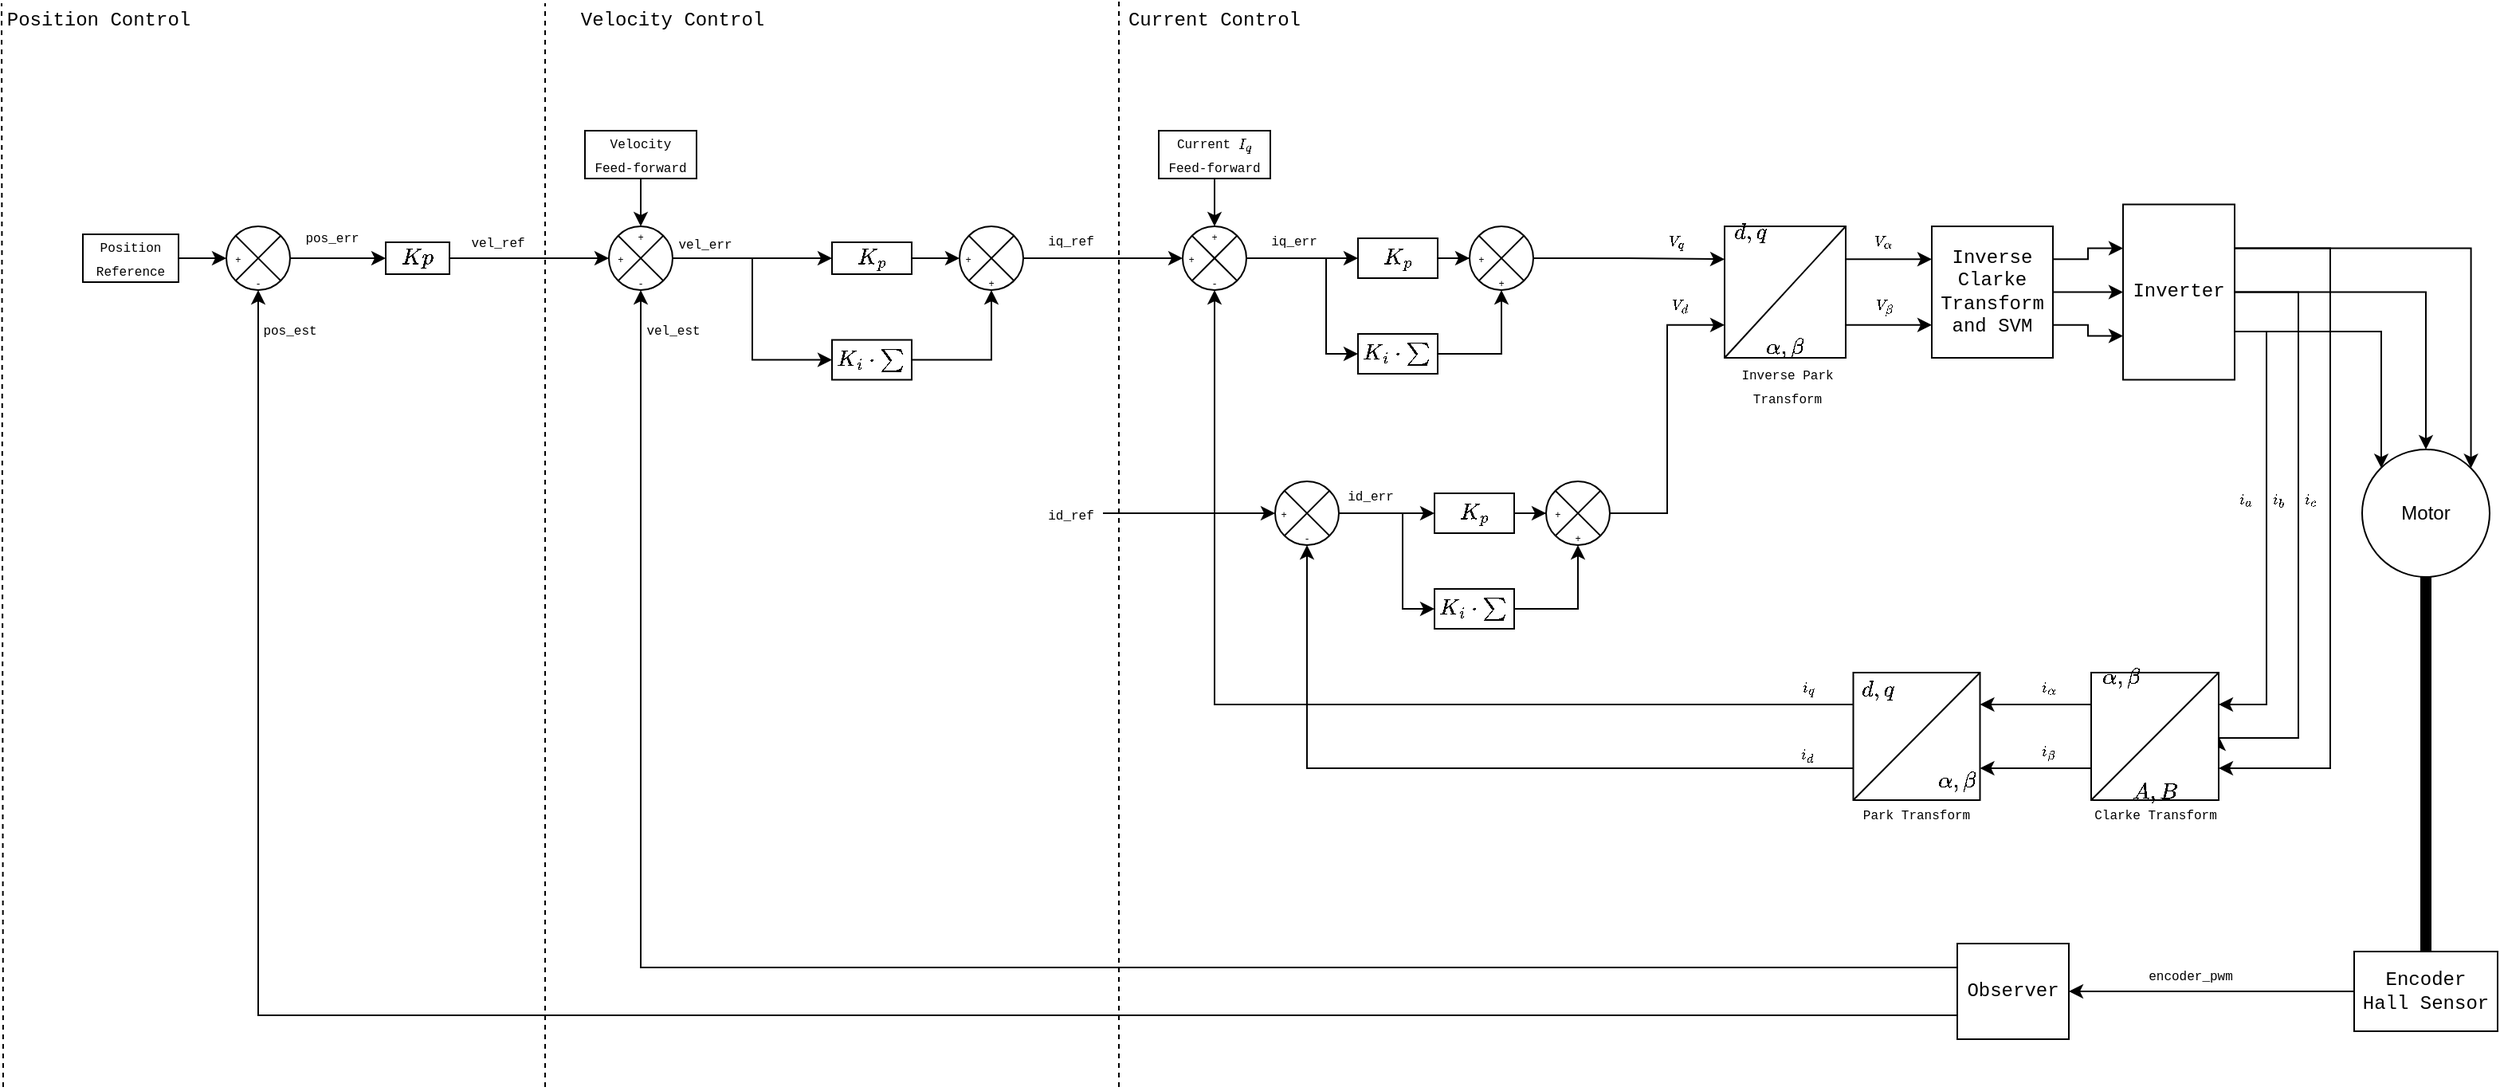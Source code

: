 <mxfile version="22.1.2" type="device">
  <diagram name="Page-1" id="fdCbxFBM2OWazR5PBitS">
    <mxGraphModel dx="1195" dy="712" grid="1" gridSize="10" guides="1" tooltips="1" connect="1" arrows="1" fold="1" page="1" pageScale="1" pageWidth="1654" pageHeight="1169" math="1" shadow="0">
      <root>
        <mxCell id="0" />
        <mxCell id="1" parent="0" />
        <mxCell id="RTeleccD0ga1fD90R1KI-10" style="edgeStyle=orthogonalEdgeStyle;rounded=0;orthogonalLoop=1;jettySize=auto;html=1;fontFamily=Courier New;" edge="1" parent="1" source="RTeleccD0ga1fD90R1KI-1" target="RTeleccD0ga1fD90R1KI-9">
          <mxGeometry relative="1" as="geometry" />
        </mxCell>
        <mxCell id="RTeleccD0ga1fD90R1KI-61" value="&lt;font style=&quot;font-size: 8px;&quot; face=&quot;Courier New&quot;&gt;pos_err&lt;/font&gt;" style="edgeLabel;html=1;align=center;verticalAlign=middle;resizable=0;points=[];" vertex="1" connectable="0" parent="RTeleccD0ga1fD90R1KI-10">
          <mxGeometry x="-0.102" relative="1" as="geometry">
            <mxPoint x="-1" y="-14" as="offset" />
          </mxGeometry>
        </mxCell>
        <mxCell id="RTeleccD0ga1fD90R1KI-1" value="&lt;font style=&quot;font-size: 6px;&quot;&gt;&lt;br&gt;+&amp;nbsp; &amp;nbsp; &amp;nbsp; &amp;nbsp;&lt;br&gt;-&lt;/font&gt;" style="shape=sumEllipse;perimeter=ellipsePerimeter;whiteSpace=wrap;html=1;backgroundOutline=1;align=center;verticalAlign=middle;fontFamily=Courier New;" vertex="1" parent="1">
          <mxGeometry x="150" y="300" width="40" height="40" as="geometry" />
        </mxCell>
        <mxCell id="RTeleccD0ga1fD90R1KI-17" style="edgeStyle=orthogonalEdgeStyle;rounded=0;orthogonalLoop=1;jettySize=auto;html=1;entryX=0;entryY=0.5;entryDx=0;entryDy=0;" edge="1" parent="1" source="RTeleccD0ga1fD90R1KI-3" target="RTeleccD0ga1fD90R1KI-15">
          <mxGeometry relative="1" as="geometry" />
        </mxCell>
        <mxCell id="RTeleccD0ga1fD90R1KI-18" style="edgeStyle=orthogonalEdgeStyle;rounded=0;orthogonalLoop=1;jettySize=auto;html=1;entryX=0;entryY=0.5;entryDx=0;entryDy=0;" edge="1" parent="1" source="RTeleccD0ga1fD90R1KI-3" target="RTeleccD0ga1fD90R1KI-22">
          <mxGeometry relative="1" as="geometry">
            <mxPoint x="591" y="415" as="targetPoint" />
          </mxGeometry>
        </mxCell>
        <mxCell id="RTeleccD0ga1fD90R1KI-3" value="&lt;font style=&quot;font-size: 6px;&quot;&gt;+&lt;br&gt;+&amp;nbsp; &amp;nbsp; &amp;nbsp; &amp;nbsp;&lt;br&gt;-&lt;/font&gt;" style="shape=sumEllipse;perimeter=ellipsePerimeter;whiteSpace=wrap;html=1;backgroundOutline=1;align=center;verticalAlign=middle;fontFamily=Courier New;" vertex="1" parent="1">
          <mxGeometry x="390" y="300" width="40" height="40" as="geometry" />
        </mxCell>
        <mxCell id="RTeleccD0ga1fD90R1KI-24" style="edgeStyle=orthogonalEdgeStyle;rounded=0;orthogonalLoop=1;jettySize=auto;html=1;entryX=0;entryY=0.5;entryDx=0;entryDy=0;" edge="1" parent="1" source="RTeleccD0ga1fD90R1KI-4" target="RTeleccD0ga1fD90R1KI-5">
          <mxGeometry relative="1" as="geometry" />
        </mxCell>
        <mxCell id="RTeleccD0ga1fD90R1KI-4" value="&lt;font style=&quot;font-size: 6px;&quot;&gt;&lt;br&gt;+&amp;nbsp; &amp;nbsp; &amp;nbsp; &amp;nbsp;&amp;nbsp;&lt;br&gt;+&lt;br&gt;&lt;/font&gt;" style="shape=sumEllipse;perimeter=ellipsePerimeter;whiteSpace=wrap;html=1;backgroundOutline=1;align=center;verticalAlign=middle;fontFamily=Courier New;" vertex="1" parent="1">
          <mxGeometry x="610" y="300" width="40" height="40" as="geometry" />
        </mxCell>
        <mxCell id="RTeleccD0ga1fD90R1KI-27" style="edgeStyle=orthogonalEdgeStyle;rounded=0;orthogonalLoop=1;jettySize=auto;html=1;entryX=0;entryY=0.5;entryDx=0;entryDy=0;" edge="1" parent="1" source="RTeleccD0ga1fD90R1KI-5" target="RTeleccD0ga1fD90R1KI-25">
          <mxGeometry relative="1" as="geometry" />
        </mxCell>
        <mxCell id="RTeleccD0ga1fD90R1KI-28" style="edgeStyle=orthogonalEdgeStyle;rounded=0;orthogonalLoop=1;jettySize=auto;html=1;entryX=0;entryY=0.5;entryDx=0;entryDy=0;" edge="1" parent="1" source="RTeleccD0ga1fD90R1KI-5" target="RTeleccD0ga1fD90R1KI-26">
          <mxGeometry relative="1" as="geometry">
            <Array as="points">
              <mxPoint x="840" y="320" />
              <mxPoint x="840" y="380" />
            </Array>
          </mxGeometry>
        </mxCell>
        <mxCell id="RTeleccD0ga1fD90R1KI-5" value="&lt;font style=&quot;font-size: 6px;&quot;&gt;+&lt;br&gt;+&amp;nbsp; &amp;nbsp; &amp;nbsp; &amp;nbsp;&amp;nbsp;&lt;br&gt;-&lt;/font&gt;" style="shape=sumEllipse;perimeter=ellipsePerimeter;whiteSpace=wrap;html=1;backgroundOutline=1;align=center;verticalAlign=middle;fontFamily=Courier New;" vertex="1" parent="1">
          <mxGeometry x="750" y="300" width="40" height="40" as="geometry" />
        </mxCell>
        <mxCell id="RTeleccD0ga1fD90R1KI-32" style="edgeStyle=orthogonalEdgeStyle;rounded=0;orthogonalLoop=1;jettySize=auto;html=1;entryX=0;entryY=0.25;entryDx=0;entryDy=0;" edge="1" parent="1" source="RTeleccD0ga1fD90R1KI-6" target="RTeleccD0ga1fD90R1KI-75">
          <mxGeometry relative="1" as="geometry" />
        </mxCell>
        <mxCell id="RTeleccD0ga1fD90R1KI-6" value="&lt;font style=&quot;font-size: 6px;&quot;&gt;&lt;br&gt;+&amp;nbsp; &amp;nbsp; &amp;nbsp; &amp;nbsp;&lt;br&gt;+&lt;br&gt;&lt;/font&gt;" style="shape=sumEllipse;perimeter=ellipsePerimeter;whiteSpace=wrap;html=1;backgroundOutline=1;align=center;verticalAlign=middle;fontFamily=Courier New;" vertex="1" parent="1">
          <mxGeometry x="930" y="300" width="40" height="40" as="geometry" />
        </mxCell>
        <mxCell id="RTeleccD0ga1fD90R1KI-8" style="edgeStyle=orthogonalEdgeStyle;rounded=0;orthogonalLoop=1;jettySize=auto;html=1;entryX=0;entryY=0.5;entryDx=0;entryDy=0;fontFamily=Courier New;" edge="1" parent="1" source="RTeleccD0ga1fD90R1KI-7" target="RTeleccD0ga1fD90R1KI-1">
          <mxGeometry relative="1" as="geometry" />
        </mxCell>
        <mxCell id="RTeleccD0ga1fD90R1KI-7" value="&lt;font style=&quot;font-size: 8px;&quot;&gt;Position&lt;br&gt;Reference&lt;/font&gt;" style="rounded=0;whiteSpace=wrap;html=1;fontFamily=Courier New;" vertex="1" parent="1">
          <mxGeometry x="60" y="305" width="60" height="30" as="geometry" />
        </mxCell>
        <mxCell id="RTeleccD0ga1fD90R1KI-11" style="edgeStyle=orthogonalEdgeStyle;rounded=0;orthogonalLoop=1;jettySize=auto;html=1;entryX=0;entryY=0.5;entryDx=0;entryDy=0;fontFamily=Courier New;" edge="1" parent="1" source="RTeleccD0ga1fD90R1KI-9" target="RTeleccD0ga1fD90R1KI-3">
          <mxGeometry relative="1" as="geometry">
            <mxPoint x="400.0" y="320" as="targetPoint" />
          </mxGeometry>
        </mxCell>
        <mxCell id="RTeleccD0ga1fD90R1KI-9" value="\(Kp\)" style="rounded=0;whiteSpace=wrap;html=1;fontFamily=Courier New;" vertex="1" parent="1">
          <mxGeometry x="250" y="310" width="40" height="20" as="geometry" />
        </mxCell>
        <mxCell id="RTeleccD0ga1fD90R1KI-13" style="edgeStyle=orthogonalEdgeStyle;rounded=0;orthogonalLoop=1;jettySize=auto;html=1;fontFamily=Courier New;entryX=0.5;entryY=0;entryDx=0;entryDy=0;" edge="1" parent="1" source="RTeleccD0ga1fD90R1KI-12" target="RTeleccD0ga1fD90R1KI-3">
          <mxGeometry relative="1" as="geometry">
            <mxPoint x="430" y="290" as="targetPoint" />
          </mxGeometry>
        </mxCell>
        <mxCell id="RTeleccD0ga1fD90R1KI-12" value="&lt;font style=&quot;font-size: 8px;&quot;&gt;Velocity&lt;br&gt;Feed-forward&lt;/font&gt;" style="rounded=0;whiteSpace=wrap;html=1;fontFamily=Courier New;" vertex="1" parent="1">
          <mxGeometry x="375" y="240" width="70" height="30" as="geometry" />
        </mxCell>
        <mxCell id="RTeleccD0ga1fD90R1KI-20" style="edgeStyle=orthogonalEdgeStyle;rounded=0;orthogonalLoop=1;jettySize=auto;html=1;entryX=0;entryY=0.5;entryDx=0;entryDy=0;" edge="1" parent="1" source="RTeleccD0ga1fD90R1KI-15" target="RTeleccD0ga1fD90R1KI-4">
          <mxGeometry relative="1" as="geometry" />
        </mxCell>
        <mxCell id="RTeleccD0ga1fD90R1KI-15" value="\(K_p\)" style="rounded=0;whiteSpace=wrap;html=1;fontFamily=Courier New;" vertex="1" parent="1">
          <mxGeometry x="530" y="310" width="50" height="20" as="geometry" />
        </mxCell>
        <mxCell id="RTeleccD0ga1fD90R1KI-19" style="edgeStyle=orthogonalEdgeStyle;rounded=0;orthogonalLoop=1;jettySize=auto;html=1;entryX=0.5;entryY=1;entryDx=0;entryDy=0;exitX=1;exitY=0.5;exitDx=0;exitDy=0;" edge="1" parent="1" source="RTeleccD0ga1fD90R1KI-22" target="RTeleccD0ga1fD90R1KI-4">
          <mxGeometry relative="1" as="geometry">
            <mxPoint x="691" y="390" as="sourcePoint" />
          </mxGeometry>
        </mxCell>
        <mxCell id="RTeleccD0ga1fD90R1KI-23" style="edgeStyle=orthogonalEdgeStyle;rounded=0;orthogonalLoop=1;jettySize=auto;html=1;entryX=0.5;entryY=0;entryDx=0;entryDy=0;" edge="1" parent="1" source="RTeleccD0ga1fD90R1KI-21" target="RTeleccD0ga1fD90R1KI-5">
          <mxGeometry relative="1" as="geometry" />
        </mxCell>
        <mxCell id="RTeleccD0ga1fD90R1KI-21" value="&lt;font style=&quot;font-size: 8px;&quot;&gt;Current \(I_q\)&lt;br&gt;Feed-forward&lt;/font&gt;" style="rounded=0;whiteSpace=wrap;html=1;fontFamily=Courier New;" vertex="1" parent="1">
          <mxGeometry x="735" y="240" width="70" height="30" as="geometry" />
        </mxCell>
        <mxCell id="RTeleccD0ga1fD90R1KI-22" value="\(K_i \cdot&amp;nbsp; \sum{}{}\)" style="rounded=0;whiteSpace=wrap;html=1;fontFamily=Courier New;" vertex="1" parent="1">
          <mxGeometry x="530" y="371.26" width="50" height="25" as="geometry" />
        </mxCell>
        <mxCell id="RTeleccD0ga1fD90R1KI-29" style="edgeStyle=orthogonalEdgeStyle;rounded=0;orthogonalLoop=1;jettySize=auto;html=1;entryX=0;entryY=0.5;entryDx=0;entryDy=0;" edge="1" parent="1" source="RTeleccD0ga1fD90R1KI-25" target="RTeleccD0ga1fD90R1KI-6">
          <mxGeometry relative="1" as="geometry" />
        </mxCell>
        <mxCell id="RTeleccD0ga1fD90R1KI-25" value="\(K_p\)" style="rounded=0;whiteSpace=wrap;html=1;fontFamily=Courier New;" vertex="1" parent="1">
          <mxGeometry x="860" y="307.5" width="50" height="25" as="geometry" />
        </mxCell>
        <mxCell id="RTeleccD0ga1fD90R1KI-30" style="edgeStyle=orthogonalEdgeStyle;rounded=0;orthogonalLoop=1;jettySize=auto;html=1;entryX=0.5;entryY=1;entryDx=0;entryDy=0;" edge="1" parent="1" source="RTeleccD0ga1fD90R1KI-26" target="RTeleccD0ga1fD90R1KI-6">
          <mxGeometry relative="1" as="geometry" />
        </mxCell>
        <mxCell id="RTeleccD0ga1fD90R1KI-26" value="\(K_i \cdot&amp;nbsp; \sum{}{}\)" style="rounded=0;whiteSpace=wrap;html=1;fontFamily=Courier New;" vertex="1" parent="1">
          <mxGeometry x="860" y="367.5" width="50" height="25" as="geometry" />
        </mxCell>
        <mxCell id="RTeleccD0ga1fD90R1KI-114" style="edgeStyle=orthogonalEdgeStyle;rounded=0;orthogonalLoop=1;jettySize=auto;html=1;entryX=0;entryY=0.5;entryDx=0;entryDy=0;" edge="1" parent="1" source="RTeleccD0ga1fD90R1KI-31" target="RTeleccD0ga1fD90R1KI-33">
          <mxGeometry relative="1" as="geometry" />
        </mxCell>
        <mxCell id="RTeleccD0ga1fD90R1KI-115" style="edgeStyle=orthogonalEdgeStyle;rounded=0;orthogonalLoop=1;jettySize=auto;html=1;entryX=0;entryY=0.75;entryDx=0;entryDy=0;exitX=1;exitY=0.75;exitDx=0;exitDy=0;" edge="1" parent="1" source="RTeleccD0ga1fD90R1KI-31" target="RTeleccD0ga1fD90R1KI-33">
          <mxGeometry relative="1" as="geometry" />
        </mxCell>
        <mxCell id="RTeleccD0ga1fD90R1KI-31" value="Inverse&lt;br&gt;Clarke &lt;br&gt;Transform &lt;br&gt;and SVM" style="rounded=0;whiteSpace=wrap;html=1;fontFamily=Courier New;" vertex="1" parent="1">
          <mxGeometry x="1220" y="300.01" width="76" height="82.5" as="geometry" />
        </mxCell>
        <mxCell id="RTeleccD0ga1fD90R1KI-36" style="edgeStyle=orthogonalEdgeStyle;rounded=0;orthogonalLoop=1;jettySize=auto;html=1;" edge="1" parent="1" source="RTeleccD0ga1fD90R1KI-33" target="RTeleccD0ga1fD90R1KI-35">
          <mxGeometry relative="1" as="geometry" />
        </mxCell>
        <mxCell id="RTeleccD0ga1fD90R1KI-38" style="edgeStyle=orthogonalEdgeStyle;rounded=0;orthogonalLoop=1;jettySize=auto;html=1;entryX=1;entryY=0;entryDx=0;entryDy=0;exitX=1;exitY=0.25;exitDx=0;exitDy=0;" edge="1" parent="1" source="RTeleccD0ga1fD90R1KI-33" target="RTeleccD0ga1fD90R1KI-35">
          <mxGeometry relative="1" as="geometry" />
        </mxCell>
        <mxCell id="RTeleccD0ga1fD90R1KI-101" style="edgeStyle=orthogonalEdgeStyle;rounded=0;orthogonalLoop=1;jettySize=auto;html=1;entryX=1;entryY=0.25;entryDx=0;entryDy=0;exitX=1;exitY=0.75;exitDx=0;exitDy=0;" edge="1" parent="1" source="RTeleccD0ga1fD90R1KI-33" target="RTeleccD0ga1fD90R1KI-39">
          <mxGeometry relative="1" as="geometry">
            <Array as="points">
              <mxPoint x="1410" y="366" />
              <mxPoint x="1430" y="366" />
              <mxPoint x="1430" y="600" />
            </Array>
          </mxGeometry>
        </mxCell>
        <mxCell id="RTeleccD0ga1fD90R1KI-102" style="edgeStyle=orthogonalEdgeStyle;rounded=0;orthogonalLoop=1;jettySize=auto;html=1;entryX=1;entryY=0.5;entryDx=0;entryDy=0;exitX=1;exitY=0.5;exitDx=0;exitDy=0;" edge="1" parent="1" source="RTeleccD0ga1fD90R1KI-33" target="RTeleccD0ga1fD90R1KI-39">
          <mxGeometry relative="1" as="geometry">
            <Array as="points">
              <mxPoint x="1450" y="341" />
              <mxPoint x="1450" y="621" />
            </Array>
          </mxGeometry>
        </mxCell>
        <mxCell id="RTeleccD0ga1fD90R1KI-103" style="edgeStyle=orthogonalEdgeStyle;rounded=0;orthogonalLoop=1;jettySize=auto;html=1;entryX=1;entryY=0.75;entryDx=0;entryDy=0;exitX=1;exitY=0.25;exitDx=0;exitDy=0;" edge="1" parent="1" source="RTeleccD0ga1fD90R1KI-33" target="RTeleccD0ga1fD90R1KI-39">
          <mxGeometry relative="1" as="geometry">
            <mxPoint x="1410" y="314.998" as="sourcePoint" />
            <mxPoint x="1410" y="652.56" as="targetPoint" />
            <Array as="points">
              <mxPoint x="1470" y="314" />
              <mxPoint x="1470" y="640" />
            </Array>
          </mxGeometry>
        </mxCell>
        <mxCell id="RTeleccD0ga1fD90R1KI-33" value="Inverter" style="rounded=0;whiteSpace=wrap;html=1;fontFamily=Courier New;" vertex="1" parent="1">
          <mxGeometry x="1340" y="286.26" width="70" height="110" as="geometry" />
        </mxCell>
        <mxCell id="RTeleccD0ga1fD90R1KI-34" style="edgeStyle=orthogonalEdgeStyle;rounded=0;orthogonalLoop=1;jettySize=auto;html=1;entryX=0;entryY=0.25;entryDx=0;entryDy=0;exitX=1;exitY=0.25;exitDx=0;exitDy=0;" edge="1" parent="1" source="RTeleccD0ga1fD90R1KI-31" target="RTeleccD0ga1fD90R1KI-33">
          <mxGeometry relative="1" as="geometry" />
        </mxCell>
        <mxCell id="RTeleccD0ga1fD90R1KI-46" style="edgeStyle=orthogonalEdgeStyle;rounded=0;orthogonalLoop=1;jettySize=auto;html=1;entryX=0.5;entryY=0;entryDx=0;entryDy=0;strokeWidth=7;endArrow=none;endFill=0;" edge="1" parent="1" source="RTeleccD0ga1fD90R1KI-35" target="RTeleccD0ga1fD90R1KI-45">
          <mxGeometry relative="1" as="geometry" />
        </mxCell>
        <mxCell id="RTeleccD0ga1fD90R1KI-35" value="Motor" style="ellipse;whiteSpace=wrap;html=1;aspect=fixed;" vertex="1" parent="1">
          <mxGeometry x="1490" y="440" width="80" height="80" as="geometry" />
        </mxCell>
        <mxCell id="RTeleccD0ga1fD90R1KI-37" style="edgeStyle=orthogonalEdgeStyle;rounded=0;orthogonalLoop=1;jettySize=auto;html=1;entryX=0;entryY=0;entryDx=0;entryDy=0;exitX=1;exitY=0.75;exitDx=0;exitDy=0;" edge="1" parent="1" source="RTeleccD0ga1fD90R1KI-33" target="RTeleccD0ga1fD90R1KI-35">
          <mxGeometry relative="1" as="geometry">
            <Array as="points">
              <mxPoint x="1502" y="366" />
              <mxPoint x="1502" y="452" />
            </Array>
          </mxGeometry>
        </mxCell>
        <mxCell id="RTeleccD0ga1fD90R1KI-43" style="edgeStyle=orthogonalEdgeStyle;rounded=0;orthogonalLoop=1;jettySize=auto;html=1;entryX=1;entryY=0.25;entryDx=0;entryDy=0;exitX=0;exitY=0.25;exitDx=0;exitDy=0;" edge="1" parent="1" source="RTeleccD0ga1fD90R1KI-39" target="RTeleccD0ga1fD90R1KI-41">
          <mxGeometry relative="1" as="geometry" />
        </mxCell>
        <mxCell id="RTeleccD0ga1fD90R1KI-84" style="edgeStyle=orthogonalEdgeStyle;rounded=0;orthogonalLoop=1;jettySize=auto;html=1;entryX=1;entryY=0.75;entryDx=0;entryDy=0;exitX=0;exitY=0.75;exitDx=0;exitDy=0;" edge="1" parent="1" source="RTeleccD0ga1fD90R1KI-39" target="RTeleccD0ga1fD90R1KI-41">
          <mxGeometry relative="1" as="geometry" />
        </mxCell>
        <mxCell id="RTeleccD0ga1fD90R1KI-39" value="\(\alpha,\beta\)&amp;nbsp; &amp;nbsp; &amp;nbsp;&amp;nbsp;&lt;br&gt;&lt;br&gt;&lt;br&gt;&lt;br&gt;&amp;nbsp; &amp;nbsp; &amp;nbsp; &amp;nbsp;\(A,B\)" style="rounded=0;whiteSpace=wrap;html=1;fontFamily=Courier New;" vertex="1" parent="1">
          <mxGeometry x="1320" y="580" width="80" height="80" as="geometry" />
        </mxCell>
        <mxCell id="RTeleccD0ga1fD90R1KI-44" style="edgeStyle=orthogonalEdgeStyle;rounded=0;orthogonalLoop=1;jettySize=auto;html=1;entryX=0.5;entryY=1;entryDx=0;entryDy=0;exitX=0;exitY=0.25;exitDx=0;exitDy=0;" edge="1" parent="1" source="RTeleccD0ga1fD90R1KI-41" target="RTeleccD0ga1fD90R1KI-5">
          <mxGeometry relative="1" as="geometry">
            <Array as="points">
              <mxPoint x="770" y="600" />
            </Array>
          </mxGeometry>
        </mxCell>
        <mxCell id="RTeleccD0ga1fD90R1KI-98" style="edgeStyle=orthogonalEdgeStyle;rounded=0;orthogonalLoop=1;jettySize=auto;html=1;entryX=0.5;entryY=1;entryDx=0;entryDy=0;exitX=0;exitY=0.75;exitDx=0;exitDy=0;" edge="1" parent="1" source="RTeleccD0ga1fD90R1KI-41" target="RTeleccD0ga1fD90R1KI-87">
          <mxGeometry relative="1" as="geometry" />
        </mxCell>
        <mxCell id="RTeleccD0ga1fD90R1KI-41" value="\(d,q\)&amp;nbsp; &amp;nbsp; &amp;nbsp; &amp;nbsp;&lt;br&gt;&lt;br&gt;&lt;br&gt;&lt;br&gt;&amp;nbsp; &amp;nbsp; &amp;nbsp; &amp;nbsp;\(\alpha,\beta\)" style="rounded=0;whiteSpace=wrap;html=1;fontFamily=Courier New;" vertex="1" parent="1">
          <mxGeometry x="1170.75" y="580" width="79.5" height="80" as="geometry" />
        </mxCell>
        <mxCell id="RTeleccD0ga1fD90R1KI-49" style="edgeStyle=orthogonalEdgeStyle;rounded=0;orthogonalLoop=1;jettySize=auto;html=1;" edge="1" parent="1" source="RTeleccD0ga1fD90R1KI-45" target="RTeleccD0ga1fD90R1KI-48">
          <mxGeometry relative="1" as="geometry" />
        </mxCell>
        <mxCell id="RTeleccD0ga1fD90R1KI-60" value="&lt;font face=&quot;Courier New&quot;&gt;&lt;span style=&quot;font-size: 8px;&quot;&gt;encoder_pwm&lt;/span&gt;&lt;/font&gt;" style="edgeLabel;html=1;align=center;verticalAlign=middle;resizable=0;points=[];" vertex="1" connectable="0" parent="RTeleccD0ga1fD90R1KI-49">
          <mxGeometry x="0.251" relative="1" as="geometry">
            <mxPoint x="9" y="-10" as="offset" />
          </mxGeometry>
        </mxCell>
        <mxCell id="RTeleccD0ga1fD90R1KI-45" value="Encoder&lt;br&gt;Hall Sensor" style="rounded=0;whiteSpace=wrap;html=1;fontFamily=Courier New;" vertex="1" parent="1">
          <mxGeometry x="1485" y="755" width="90" height="50" as="geometry" />
        </mxCell>
        <mxCell id="RTeleccD0ga1fD90R1KI-52" style="edgeStyle=orthogonalEdgeStyle;rounded=0;orthogonalLoop=1;jettySize=auto;html=1;entryX=0.5;entryY=1;entryDx=0;entryDy=0;exitX=0;exitY=0.25;exitDx=0;exitDy=0;" edge="1" parent="1" source="RTeleccD0ga1fD90R1KI-48" target="RTeleccD0ga1fD90R1KI-3">
          <mxGeometry relative="1" as="geometry">
            <mxPoint x="430.0" y="450.0" as="targetPoint" />
          </mxGeometry>
        </mxCell>
        <mxCell id="RTeleccD0ga1fD90R1KI-53" style="edgeStyle=orthogonalEdgeStyle;rounded=0;orthogonalLoop=1;jettySize=auto;html=1;entryX=0.5;entryY=1;entryDx=0;entryDy=0;exitX=0;exitY=0.75;exitDx=0;exitDy=0;" edge="1" parent="1" source="RTeleccD0ga1fD90R1KI-48" target="RTeleccD0ga1fD90R1KI-1">
          <mxGeometry relative="1" as="geometry" />
        </mxCell>
        <mxCell id="RTeleccD0ga1fD90R1KI-48" value="Observer" style="rounded=0;whiteSpace=wrap;html=1;fontFamily=Courier New;" vertex="1" parent="1">
          <mxGeometry x="1236" y="750" width="70" height="60" as="geometry" />
        </mxCell>
        <mxCell id="RTeleccD0ga1fD90R1KI-54" value="" style="endArrow=none;dashed=1;html=1;rounded=0;" edge="1" parent="1">
          <mxGeometry width="50" height="50" relative="1" as="geometry">
            <mxPoint x="350" y="840" as="sourcePoint" />
            <mxPoint x="350" y="160" as="targetPoint" />
          </mxGeometry>
        </mxCell>
        <mxCell id="RTeleccD0ga1fD90R1KI-55" value="" style="endArrow=none;dashed=1;html=1;rounded=0;" edge="1" parent="1">
          <mxGeometry width="50" height="50" relative="1" as="geometry">
            <mxPoint x="710" y="840" as="sourcePoint" />
            <mxPoint x="710" y="159" as="targetPoint" />
          </mxGeometry>
        </mxCell>
        <mxCell id="RTeleccD0ga1fD90R1KI-56" value="" style="endArrow=none;dashed=1;html=1;rounded=0;" edge="1" parent="1">
          <mxGeometry width="50" height="50" relative="1" as="geometry">
            <mxPoint x="10" y="840" as="sourcePoint" />
            <mxPoint x="9" y="160" as="targetPoint" />
          </mxGeometry>
        </mxCell>
        <mxCell id="RTeleccD0ga1fD90R1KI-57" value="&lt;font face=&quot;Courier New&quot;&gt;Position Control&lt;/font&gt;" style="rounded=0;whiteSpace=wrap;html=1;fillColor=none;strokeColor=none;" vertex="1" parent="1">
          <mxGeometry x="10" y="160" width="120" height="20" as="geometry" />
        </mxCell>
        <mxCell id="RTeleccD0ga1fD90R1KI-58" value="&lt;font face=&quot;Courier New&quot;&gt;Velocity Control&lt;/font&gt;" style="rounded=0;whiteSpace=wrap;html=1;fillColor=none;strokeColor=none;" vertex="1" parent="1">
          <mxGeometry x="370" y="160" width="120" height="20" as="geometry" />
        </mxCell>
        <mxCell id="RTeleccD0ga1fD90R1KI-59" value="&lt;font face=&quot;Courier New&quot;&gt;Current Control&lt;/font&gt;" style="rounded=0;whiteSpace=wrap;html=1;fillColor=none;strokeColor=none;" vertex="1" parent="1">
          <mxGeometry x="710" y="160" width="120" height="20" as="geometry" />
        </mxCell>
        <mxCell id="RTeleccD0ga1fD90R1KI-62" value="&lt;font style=&quot;font-size: 8px;&quot; face=&quot;Courier New&quot;&gt;vel_err&lt;/font&gt;" style="edgeLabel;html=1;align=center;verticalAlign=middle;resizable=0;points=[];horizontal=1;" vertex="1" connectable="0" parent="1">
          <mxGeometry x="450" y="310" as="geometry" />
        </mxCell>
        <mxCell id="RTeleccD0ga1fD90R1KI-63" value="&lt;font style=&quot;font-size: 8px;&quot; face=&quot;Courier New&quot;&gt;vel_ref&lt;/font&gt;" style="edgeLabel;html=1;align=center;verticalAlign=middle;resizable=0;points=[];horizontal=1;" vertex="1" connectable="0" parent="1">
          <mxGeometry x="320" y="310" as="geometry">
            <mxPoint y="-1" as="offset" />
          </mxGeometry>
        </mxCell>
        <mxCell id="RTeleccD0ga1fD90R1KI-64" value="&lt;font style=&quot;font-size: 8px;&quot; face=&quot;Courier New&quot;&gt;vel_est&lt;/font&gt;" style="edgeLabel;html=1;align=center;verticalAlign=middle;resizable=0;points=[];horizontal=1;" vertex="1" connectable="0" parent="1">
          <mxGeometry x="430" y="363.76" as="geometry" />
        </mxCell>
        <mxCell id="RTeleccD0ga1fD90R1KI-66" value="&lt;font style=&quot;font-size: 8px;&quot; face=&quot;Courier New&quot;&gt;pos_est&lt;/font&gt;" style="text;html=1;strokeColor=none;fillColor=none;align=center;verticalAlign=middle;whiteSpace=wrap;rounded=0;" vertex="1" parent="1">
          <mxGeometry x="170" y="356.26" width="40" height="15" as="geometry" />
        </mxCell>
        <mxCell id="RTeleccD0ga1fD90R1KI-67" value="&lt;font style=&quot;font-size: 8px;&quot; face=&quot;Courier New&quot;&gt;iq_ref&lt;/font&gt;" style="text;html=1;strokeColor=none;fillColor=none;align=center;verticalAlign=middle;whiteSpace=wrap;rounded=0;" vertex="1" parent="1">
          <mxGeometry x="660" y="300" width="40" height="15" as="geometry" />
        </mxCell>
        <mxCell id="RTeleccD0ga1fD90R1KI-68" value="&lt;font style=&quot;font-size: 8px;&quot; face=&quot;Courier New&quot;&gt;iq_err&lt;/font&gt;" style="text;html=1;strokeColor=none;fillColor=none;align=center;verticalAlign=middle;whiteSpace=wrap;rounded=0;" vertex="1" parent="1">
          <mxGeometry x="800" y="300" width="40" height="15" as="geometry" />
        </mxCell>
        <mxCell id="RTeleccD0ga1fD90R1KI-72" value="" style="endArrow=none;html=1;rounded=0;exitX=0;exitY=1;exitDx=0;exitDy=0;entryX=1;entryY=0;entryDx=0;entryDy=0;" edge="1" parent="1" source="RTeleccD0ga1fD90R1KI-39" target="RTeleccD0ga1fD90R1KI-39">
          <mxGeometry width="50" height="50" relative="1" as="geometry">
            <mxPoint x="1249" y="651" as="sourcePoint" />
            <mxPoint x="1299" y="601" as="targetPoint" />
          </mxGeometry>
        </mxCell>
        <mxCell id="RTeleccD0ga1fD90R1KI-76" style="edgeStyle=orthogonalEdgeStyle;rounded=0;orthogonalLoop=1;jettySize=auto;html=1;entryX=0;entryY=0.25;entryDx=0;entryDy=0;exitX=1;exitY=0.25;exitDx=0;exitDy=0;" edge="1" parent="1" source="RTeleccD0ga1fD90R1KI-75" target="RTeleccD0ga1fD90R1KI-31">
          <mxGeometry relative="1" as="geometry" />
        </mxCell>
        <mxCell id="RTeleccD0ga1fD90R1KI-77" style="edgeStyle=orthogonalEdgeStyle;rounded=0;orthogonalLoop=1;jettySize=auto;html=1;entryX=0;entryY=0.75;entryDx=0;entryDy=0;exitX=1;exitY=0.75;exitDx=0;exitDy=0;" edge="1" parent="1" source="RTeleccD0ga1fD90R1KI-75" target="RTeleccD0ga1fD90R1KI-31">
          <mxGeometry relative="1" as="geometry" />
        </mxCell>
        <mxCell id="RTeleccD0ga1fD90R1KI-75" value="\(d,q\)&amp;nbsp; &amp;nbsp; &amp;nbsp;&amp;nbsp;&lt;br&gt;&lt;br&gt;&lt;br&gt;&lt;br&gt;&amp;nbsp; &amp;nbsp; &amp;nbsp; &amp;nbsp;\(\alpha,\beta\)" style="rounded=0;whiteSpace=wrap;html=1;fontFamily=Courier New;" vertex="1" parent="1">
          <mxGeometry x="1090" y="300" width="76" height="82.5" as="geometry" />
        </mxCell>
        <mxCell id="RTeleccD0ga1fD90R1KI-78" value="" style="endArrow=none;html=1;rounded=0;exitX=0;exitY=1;exitDx=0;exitDy=0;entryX=1;entryY=0;entryDx=0;entryDy=0;" edge="1" parent="1" source="RTeleccD0ga1fD90R1KI-75" target="RTeleccD0ga1fD90R1KI-75">
          <mxGeometry width="50" height="50" relative="1" as="geometry">
            <mxPoint x="1050" y="518.13" as="sourcePoint" />
            <mxPoint x="1134" y="398.13" as="targetPoint" />
          </mxGeometry>
        </mxCell>
        <mxCell id="RTeleccD0ga1fD90R1KI-81" value="&lt;font style=&quot;font-size: 8px;&quot; face=&quot;Courier New&quot;&gt;\(V_q\)&lt;/font&gt;" style="text;html=1;strokeColor=none;fillColor=none;align=center;verticalAlign=middle;whiteSpace=wrap;rounded=0;" vertex="1" parent="1">
          <mxGeometry x="1050" y="300" width="20" height="15" as="geometry" />
        </mxCell>
        <mxCell id="RTeleccD0ga1fD90R1KI-82" value="&lt;font style=&quot;font-size: 8px;&quot; face=&quot;Courier New&quot;&gt;\(V_d\)&lt;/font&gt;" style="text;html=1;strokeColor=none;fillColor=none;align=center;verticalAlign=middle;whiteSpace=wrap;rounded=0;" vertex="1" parent="1">
          <mxGeometry x="1050" y="340" width="25" height="15" as="geometry" />
        </mxCell>
        <mxCell id="RTeleccD0ga1fD90R1KI-83" value="" style="endArrow=none;html=1;rounded=0;exitX=0;exitY=1;exitDx=0;exitDy=0;entryX=1;entryY=0;entryDx=0;entryDy=0;" edge="1" parent="1" source="RTeleccD0ga1fD90R1KI-41" target="RTeleccD0ga1fD90R1KI-41">
          <mxGeometry width="50" height="50" relative="1" as="geometry">
            <mxPoint x="1131" y="771" as="sourcePoint" />
            <mxPoint x="1215" y="651" as="targetPoint" />
          </mxGeometry>
        </mxCell>
        <mxCell id="RTeleccD0ga1fD90R1KI-85" style="edgeStyle=orthogonalEdgeStyle;rounded=0;orthogonalLoop=1;jettySize=auto;html=1;entryX=0;entryY=0.5;entryDx=0;entryDy=0;" edge="1" parent="1" source="RTeleccD0ga1fD90R1KI-87" target="RTeleccD0ga1fD90R1KI-90">
          <mxGeometry relative="1" as="geometry" />
        </mxCell>
        <mxCell id="RTeleccD0ga1fD90R1KI-86" style="edgeStyle=orthogonalEdgeStyle;rounded=0;orthogonalLoop=1;jettySize=auto;html=1;entryX=0;entryY=0.5;entryDx=0;entryDy=0;" edge="1" parent="1" source="RTeleccD0ga1fD90R1KI-87" target="RTeleccD0ga1fD90R1KI-92">
          <mxGeometry relative="1" as="geometry">
            <Array as="points">
              <mxPoint x="888" y="480" />
              <mxPoint x="888" y="540" />
            </Array>
          </mxGeometry>
        </mxCell>
        <mxCell id="RTeleccD0ga1fD90R1KI-87" value="&lt;font style=&quot;font-size: 6px;&quot;&gt;&lt;br&gt;+&amp;nbsp; &amp;nbsp; &amp;nbsp; &amp;nbsp;&amp;nbsp;&lt;br&gt;-&lt;/font&gt;" style="shape=sumEllipse;perimeter=ellipsePerimeter;whiteSpace=wrap;html=1;backgroundOutline=1;align=center;verticalAlign=middle;fontFamily=Courier New;" vertex="1" parent="1">
          <mxGeometry x="808" y="460" width="40" height="40" as="geometry" />
        </mxCell>
        <mxCell id="RTeleccD0ga1fD90R1KI-94" style="edgeStyle=orthogonalEdgeStyle;rounded=0;orthogonalLoop=1;jettySize=auto;html=1;entryX=0;entryY=0.75;entryDx=0;entryDy=0;" edge="1" parent="1" source="RTeleccD0ga1fD90R1KI-88" target="RTeleccD0ga1fD90R1KI-75">
          <mxGeometry relative="1" as="geometry" />
        </mxCell>
        <mxCell id="RTeleccD0ga1fD90R1KI-88" value="&lt;font style=&quot;font-size: 6px;&quot;&gt;&lt;br&gt;+&amp;nbsp; &amp;nbsp; &amp;nbsp; &amp;nbsp;&lt;br&gt;+&lt;br&gt;&lt;/font&gt;" style="shape=sumEllipse;perimeter=ellipsePerimeter;whiteSpace=wrap;html=1;backgroundOutline=1;align=center;verticalAlign=middle;fontFamily=Courier New;" vertex="1" parent="1">
          <mxGeometry x="978" y="460" width="40" height="40" as="geometry" />
        </mxCell>
        <mxCell id="RTeleccD0ga1fD90R1KI-89" style="edgeStyle=orthogonalEdgeStyle;rounded=0;orthogonalLoop=1;jettySize=auto;html=1;entryX=0;entryY=0.5;entryDx=0;entryDy=0;" edge="1" parent="1" source="RTeleccD0ga1fD90R1KI-90" target="RTeleccD0ga1fD90R1KI-88">
          <mxGeometry relative="1" as="geometry" />
        </mxCell>
        <mxCell id="RTeleccD0ga1fD90R1KI-90" value="\(K_p\)" style="rounded=0;whiteSpace=wrap;html=1;fontFamily=Courier New;" vertex="1" parent="1">
          <mxGeometry x="908" y="467.5" width="50" height="25" as="geometry" />
        </mxCell>
        <mxCell id="RTeleccD0ga1fD90R1KI-91" style="edgeStyle=orthogonalEdgeStyle;rounded=0;orthogonalLoop=1;jettySize=auto;html=1;entryX=0.5;entryY=1;entryDx=0;entryDy=0;" edge="1" parent="1" source="RTeleccD0ga1fD90R1KI-92" target="RTeleccD0ga1fD90R1KI-88">
          <mxGeometry relative="1" as="geometry" />
        </mxCell>
        <mxCell id="RTeleccD0ga1fD90R1KI-92" value="\(K_i \cdot&amp;nbsp; \sum{}{}\)" style="rounded=0;whiteSpace=wrap;html=1;fontFamily=Courier New;" vertex="1" parent="1">
          <mxGeometry x="908" y="527.5" width="50" height="25" as="geometry" />
        </mxCell>
        <mxCell id="RTeleccD0ga1fD90R1KI-93" value="&lt;font style=&quot;font-size: 8px;&quot; face=&quot;Courier New&quot;&gt;id_err&lt;/font&gt;" style="text;html=1;strokeColor=none;fillColor=none;align=center;verticalAlign=middle;whiteSpace=wrap;rounded=0;" vertex="1" parent="1">
          <mxGeometry x="848" y="460" width="40" height="15" as="geometry" />
        </mxCell>
        <mxCell id="RTeleccD0ga1fD90R1KI-96" style="edgeStyle=orthogonalEdgeStyle;rounded=0;orthogonalLoop=1;jettySize=auto;html=1;entryX=0;entryY=0.5;entryDx=0;entryDy=0;exitX=1;exitY=0.5;exitDx=0;exitDy=0;" edge="1" parent="1" source="RTeleccD0ga1fD90R1KI-97" target="RTeleccD0ga1fD90R1KI-87">
          <mxGeometry relative="1" as="geometry">
            <mxPoint x="690" y="480" as="sourcePoint" />
            <mxPoint x="750" y="479.71" as="targetPoint" />
          </mxGeometry>
        </mxCell>
        <mxCell id="RTeleccD0ga1fD90R1KI-97" value="&lt;font style=&quot;font-size: 8px;&quot; face=&quot;Courier New&quot;&gt;id_ref&lt;/font&gt;" style="text;html=1;strokeColor=none;fillColor=none;align=center;verticalAlign=middle;whiteSpace=wrap;rounded=0;" vertex="1" parent="1">
          <mxGeometry x="660" y="472.5" width="40" height="15" as="geometry" />
        </mxCell>
        <mxCell id="RTeleccD0ga1fD90R1KI-99" value="&lt;font style=&quot;font-size: 8px;&quot; face=&quot;Courier New&quot;&gt;\(i_q\)&lt;/font&gt;" style="text;html=1;strokeColor=none;fillColor=none;align=center;verticalAlign=middle;whiteSpace=wrap;rounded=0;" vertex="1" parent="1">
          <mxGeometry x="1130" y="580" width="25" height="15" as="geometry" />
        </mxCell>
        <mxCell id="RTeleccD0ga1fD90R1KI-100" value="&lt;font style=&quot;font-size: 8px;&quot; face=&quot;Courier New&quot;&gt;\(i_d\)&lt;/font&gt;" style="text;html=1;strokeColor=none;fillColor=none;align=center;verticalAlign=middle;whiteSpace=wrap;rounded=0;" vertex="1" parent="1">
          <mxGeometry x="1130" y="620" width="25" height="19" as="geometry" />
        </mxCell>
        <mxCell id="RTeleccD0ga1fD90R1KI-104" value="&lt;font style=&quot;font-size: 8px;&quot; face=&quot;Courier New&quot;&gt;\(i_\alpha\)&lt;/font&gt;" style="text;html=1;strokeColor=none;fillColor=none;align=center;verticalAlign=middle;whiteSpace=wrap;rounded=0;" vertex="1" parent="1">
          <mxGeometry x="1281" y="580" width="25" height="15" as="geometry" />
        </mxCell>
        <mxCell id="RTeleccD0ga1fD90R1KI-105" value="&lt;font style=&quot;font-size: 8px;&quot; face=&quot;Courier New&quot;&gt;\(i_\beta\)&lt;/font&gt;" style="text;html=1;strokeColor=none;fillColor=none;align=center;verticalAlign=middle;whiteSpace=wrap;rounded=0;" vertex="1" parent="1">
          <mxGeometry x="1281" y="620" width="25" height="15" as="geometry" />
        </mxCell>
        <mxCell id="RTeleccD0ga1fD90R1KI-106" value="&lt;font style=&quot;font-size: 8px;&quot; face=&quot;Courier New&quot;&gt;\(i_a\)&lt;/font&gt;" style="text;html=1;strokeColor=none;fillColor=none;align=center;verticalAlign=middle;whiteSpace=wrap;rounded=0;" vertex="1" parent="1">
          <mxGeometry x="1410" y="462.5" width="15" height="15" as="geometry" />
        </mxCell>
        <mxCell id="RTeleccD0ga1fD90R1KI-107" value="&lt;font style=&quot;font-size: 8px;&quot; face=&quot;Courier New&quot;&gt;\(i_b\)&lt;/font&gt;" style="text;html=1;strokeColor=none;fillColor=none;align=center;verticalAlign=middle;whiteSpace=wrap;rounded=0;" vertex="1" parent="1">
          <mxGeometry x="1430" y="462.5" width="15" height="15" as="geometry" />
        </mxCell>
        <mxCell id="RTeleccD0ga1fD90R1KI-108" value="&lt;font style=&quot;font-size: 8px;&quot; face=&quot;Courier New&quot;&gt;\(i_c\)&lt;/font&gt;" style="text;html=1;strokeColor=none;fillColor=none;align=center;verticalAlign=middle;whiteSpace=wrap;rounded=0;" vertex="1" parent="1">
          <mxGeometry x="1450" y="462.5" width="15" height="15" as="geometry" />
        </mxCell>
        <mxCell id="RTeleccD0ga1fD90R1KI-109" value="&lt;font style=&quot;font-size: 8px;&quot; face=&quot;Courier New&quot;&gt;Park Transform&lt;/font&gt;" style="text;html=1;strokeColor=none;fillColor=none;align=center;verticalAlign=middle;whiteSpace=wrap;rounded=0;" vertex="1" parent="1">
          <mxGeometry x="1174" y="660" width="73" height="15" as="geometry" />
        </mxCell>
        <mxCell id="RTeleccD0ga1fD90R1KI-110" value="&lt;font style=&quot;font-size: 8px;&quot; face=&quot;Courier New&quot;&gt;Clarke Transform&lt;/font&gt;" style="text;html=1;strokeColor=none;fillColor=none;align=center;verticalAlign=middle;whiteSpace=wrap;rounded=0;" vertex="1" parent="1">
          <mxGeometry x="1315.75" y="660" width="88.5" height="15" as="geometry" />
        </mxCell>
        <mxCell id="RTeleccD0ga1fD90R1KI-111" value="&lt;font style=&quot;font-size: 8px;&quot; face=&quot;Courier New&quot;&gt;Inverse Park Transform&lt;/font&gt;" style="text;html=1;strokeColor=none;fillColor=none;align=center;verticalAlign=middle;whiteSpace=wrap;rounded=0;" vertex="1" parent="1">
          <mxGeometry x="1093" y="387.5" width="73" height="22.5" as="geometry" />
        </mxCell>
        <mxCell id="RTeleccD0ga1fD90R1KI-112" value="&lt;font style=&quot;font-size: 8px;&quot; face=&quot;Courier New&quot;&gt;\(V_\alpha\)&lt;/font&gt;" style="text;html=1;strokeColor=none;fillColor=none;align=center;verticalAlign=middle;whiteSpace=wrap;rounded=0;" vertex="1" parent="1">
          <mxGeometry x="1180" y="300" width="20" height="15" as="geometry" />
        </mxCell>
        <mxCell id="RTeleccD0ga1fD90R1KI-113" value="&lt;font style=&quot;font-size: 8px;&quot; face=&quot;Courier New&quot;&gt;\(V_\beta\)&lt;/font&gt;" style="text;html=1;strokeColor=none;fillColor=none;align=center;verticalAlign=middle;whiteSpace=wrap;rounded=0;" vertex="1" parent="1">
          <mxGeometry x="1180" y="340" width="20" height="15" as="geometry" />
        </mxCell>
      </root>
    </mxGraphModel>
  </diagram>
</mxfile>
